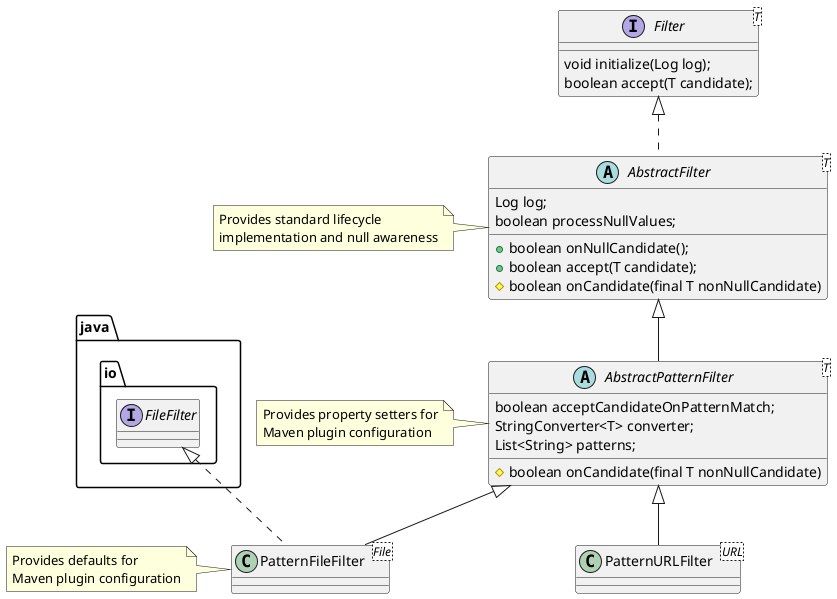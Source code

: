 @startuml
interface Filter<T> {
    void initialize(Log log);
    boolean accept(T candidate);
}

abstract class AbstractFilter<T> implements Filter {
        Log log;
        boolean processNullValues;

        + boolean onNullCandidate();
        + boolean accept(T candidate);
        # boolean onCandidate(final T nonNullCandidate)
}
note left of AbstractFilter: Provides standard lifecycle\nimplementation and null awareness

abstract class AbstractPatternFilter<T> extends AbstractFilter {
    boolean acceptCandidateOnPatternMatch;
    StringConverter<T> converter;
    List<String> patterns;

    # boolean onCandidate(final T nonNullCandidate)
}
note left of AbstractPatternFilter: Provides property setters for\nMaven plugin configuration

class PatternFileFilter<File> extends AbstractPatternFilter implements java.io.FileFilter {
}
note left of PatternFileFilter: Provides defaults for\nMaven plugin configuration

class PatternURLFilter<URL> extends AbstractPatternFilter {
}
@enduml